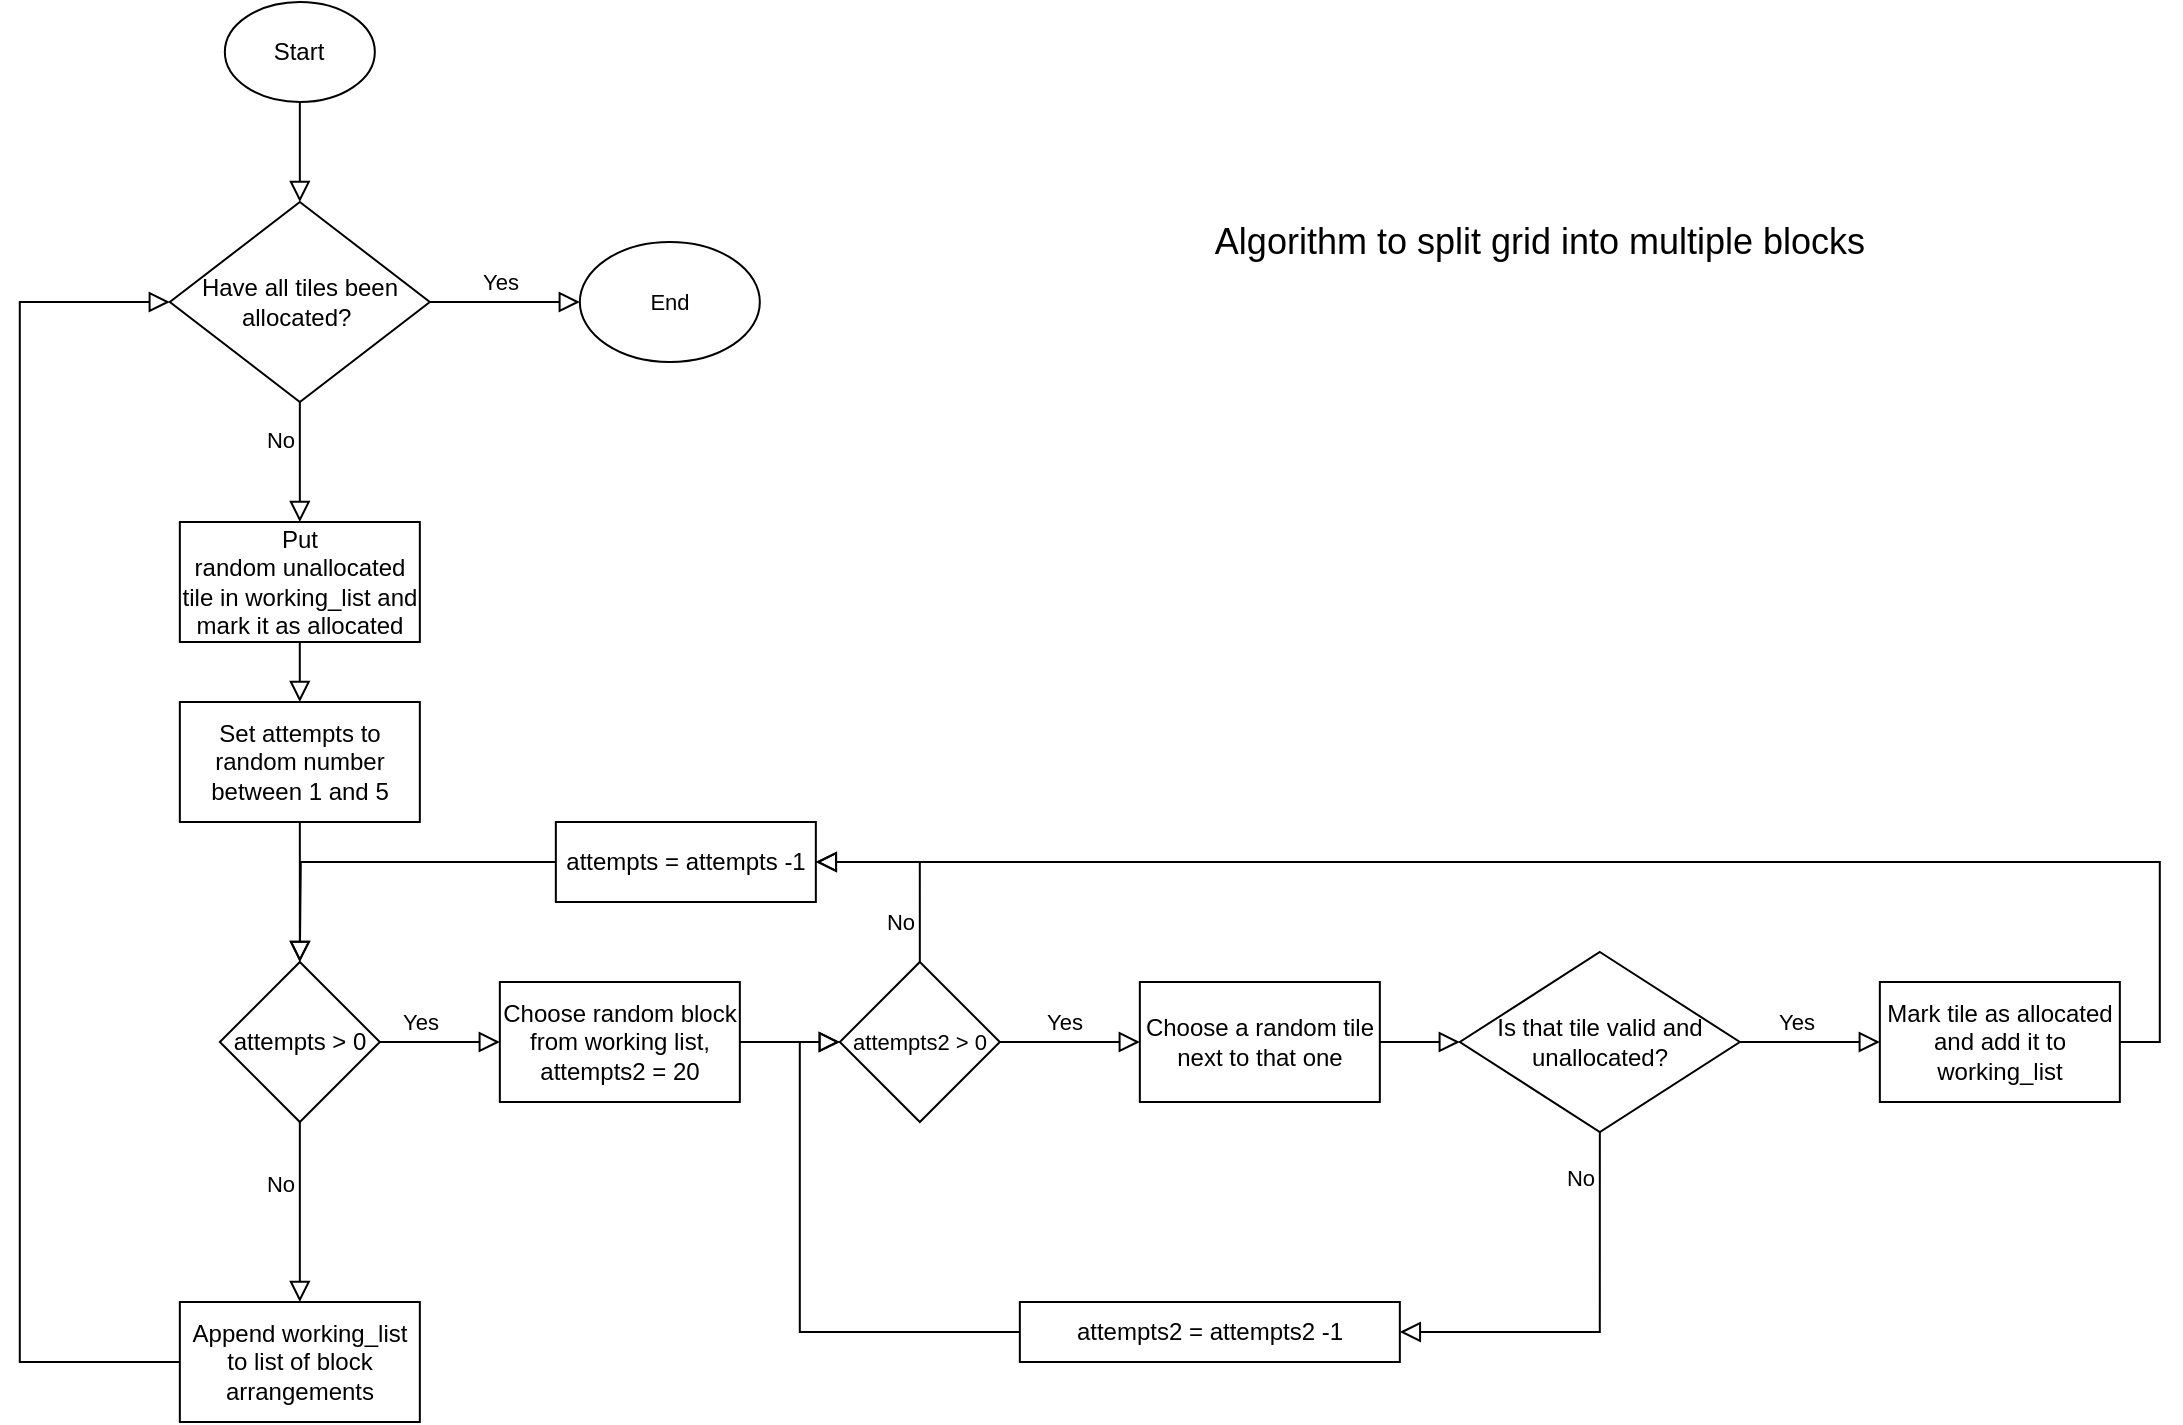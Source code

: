 <mxfile version="22.1.7" type="device">
  <diagram id="C5RBs43oDa-KdzZeNtuy" name="Page-1">
    <mxGraphModel dx="1793" dy="933" grid="1" gridSize="10" guides="1" tooltips="1" connect="1" arrows="1" fold="1" page="1" pageScale="1" pageWidth="1169" pageHeight="827" math="0" shadow="0">
      <root>
        <mxCell id="WIyWlLk6GJQsqaUBKTNV-0" />
        <mxCell id="WIyWlLk6GJQsqaUBKTNV-1" parent="WIyWlLk6GJQsqaUBKTNV-0" />
        <mxCell id="WIyWlLk6GJQsqaUBKTNV-2" value="" style="rounded=0;html=1;jettySize=auto;orthogonalLoop=1;fontSize=11;endArrow=block;endFill=0;endSize=8;strokeWidth=1;shadow=0;labelBackgroundColor=none;edgeStyle=orthogonalEdgeStyle;exitX=0.5;exitY=1;exitDx=0;exitDy=0;entryX=0.5;entryY=0;entryDx=0;entryDy=0;" parent="WIyWlLk6GJQsqaUBKTNV-1" source="OhfcnGThwX1pYeev4To1-0" target="OhfcnGThwX1pYeev4To1-2" edge="1">
          <mxGeometry relative="1" as="geometry">
            <mxPoint x="149.92" y="120" as="sourcePoint" />
            <mxPoint x="169.92" y="150" as="targetPoint" />
          </mxGeometry>
        </mxCell>
        <mxCell id="OhfcnGThwX1pYeev4To1-0" value="Start" style="ellipse;whiteSpace=wrap;html=1;" parent="WIyWlLk6GJQsqaUBKTNV-1" vertex="1">
          <mxGeometry x="112.42" y="50" width="75" height="50" as="geometry" />
        </mxCell>
        <mxCell id="OhfcnGThwX1pYeev4To1-4" style="edgeStyle=orthogonalEdgeStyle;rounded=0;orthogonalLoop=1;jettySize=auto;html=1;exitX=1;exitY=0.5;exitDx=0;exitDy=0;labelBackgroundColor=none;endArrow=block;endFill=0;endSize=8;strokeWidth=1;shadow=0;entryX=0;entryY=0.5;entryDx=0;entryDy=0;" parent="WIyWlLk6GJQsqaUBKTNV-1" source="OhfcnGThwX1pYeev4To1-2" target="OhfcnGThwX1pYeev4To1-7" edge="1">
          <mxGeometry relative="1" as="geometry">
            <mxPoint x="299.92" y="200.286" as="targetPoint" />
          </mxGeometry>
        </mxCell>
        <mxCell id="OhfcnGThwX1pYeev4To1-6" value="Yes" style="edgeLabel;html=1;align=center;verticalAlign=middle;resizable=0;points=[];fontSize=11;fontFamily=Helvetica;fontColor=default;" parent="OhfcnGThwX1pYeev4To1-4" vertex="1" connectable="0">
          <mxGeometry x="-0.241" y="-1" relative="1" as="geometry">
            <mxPoint x="6" y="-11" as="offset" />
          </mxGeometry>
        </mxCell>
        <mxCell id="OhfcnGThwX1pYeev4To1-9" value="" style="edgeStyle=orthogonalEdgeStyle;shape=connector;rounded=0;orthogonalLoop=1;jettySize=auto;html=1;shadow=0;labelBackgroundColor=none;strokeColor=default;strokeWidth=1;align=center;verticalAlign=middle;fontFamily=Helvetica;fontSize=11;fontColor=default;endArrow=block;endFill=0;endSize=8;" parent="WIyWlLk6GJQsqaUBKTNV-1" source="OhfcnGThwX1pYeev4To1-2" target="OhfcnGThwX1pYeev4To1-8" edge="1">
          <mxGeometry relative="1" as="geometry" />
        </mxCell>
        <mxCell id="OhfcnGThwX1pYeev4To1-20" value="No" style="edgeLabel;html=1;align=center;verticalAlign=middle;resizable=0;points=[];fontSize=11;fontFamily=Helvetica;fontColor=default;" parent="OhfcnGThwX1pYeev4To1-9" vertex="1" connectable="0">
          <mxGeometry x="-0.372" y="-2" relative="1" as="geometry">
            <mxPoint x="-8" as="offset" />
          </mxGeometry>
        </mxCell>
        <mxCell id="OhfcnGThwX1pYeev4To1-2" value="&lt;p style=&quot;line-height: 120%;&quot;&gt;&lt;span style=&quot;background-color: initial;&quot;&gt;Have all tiles been allocated?&amp;nbsp;&lt;/span&gt;&lt;br&gt;&lt;/p&gt;" style="rhombus;whiteSpace=wrap;html=1;" parent="WIyWlLk6GJQsqaUBKTNV-1" vertex="1">
          <mxGeometry x="84.92" y="150" width="130" height="100" as="geometry" />
        </mxCell>
        <mxCell id="OhfcnGThwX1pYeev4To1-7" value="End" style="ellipse;whiteSpace=wrap;html=1;fontFamily=Helvetica;fontSize=11;fontColor=default;" parent="WIyWlLk6GJQsqaUBKTNV-1" vertex="1">
          <mxGeometry x="289.92" y="170" width="90" height="60" as="geometry" />
        </mxCell>
        <mxCell id="OhfcnGThwX1pYeev4To1-11" value="" style="edgeStyle=orthogonalEdgeStyle;shape=connector;rounded=0;orthogonalLoop=1;jettySize=auto;html=1;shadow=0;labelBackgroundColor=none;strokeColor=default;strokeWidth=1;align=center;verticalAlign=middle;fontFamily=Helvetica;fontSize=11;fontColor=default;endArrow=block;endFill=0;endSize=8;" parent="WIyWlLk6GJQsqaUBKTNV-1" source="OhfcnGThwX1pYeev4To1-8" target="OhfcnGThwX1pYeev4To1-10" edge="1">
          <mxGeometry relative="1" as="geometry" />
        </mxCell>
        <mxCell id="OhfcnGThwX1pYeev4To1-8" value="Put random&amp;nbsp;unallocated tile in working_list and mark it as allocated" style="whiteSpace=wrap;html=1;" parent="WIyWlLk6GJQsqaUBKTNV-1" vertex="1">
          <mxGeometry x="89.92" y="310" width="120" height="60" as="geometry" />
        </mxCell>
        <mxCell id="OhfcnGThwX1pYeev4To1-13" value="" style="edgeStyle=orthogonalEdgeStyle;shape=connector;rounded=0;orthogonalLoop=1;jettySize=auto;html=1;shadow=0;labelBackgroundColor=none;strokeColor=default;strokeWidth=1;align=center;verticalAlign=middle;fontFamily=Helvetica;fontSize=11;fontColor=default;endArrow=block;endFill=0;endSize=8;" parent="WIyWlLk6GJQsqaUBKTNV-1" source="OhfcnGThwX1pYeev4To1-10" target="OhfcnGThwX1pYeev4To1-12" edge="1">
          <mxGeometry relative="1" as="geometry" />
        </mxCell>
        <mxCell id="OhfcnGThwX1pYeev4To1-10" value="Set attempts to random number between 1 and 5" style="whiteSpace=wrap;html=1;" parent="WIyWlLk6GJQsqaUBKTNV-1" vertex="1">
          <mxGeometry x="89.92" y="400" width="120" height="60" as="geometry" />
        </mxCell>
        <mxCell id="OhfcnGThwX1pYeev4To1-15" value="" style="edgeStyle=orthogonalEdgeStyle;shape=connector;rounded=0;orthogonalLoop=1;jettySize=auto;html=1;shadow=0;labelBackgroundColor=none;strokeColor=default;strokeWidth=1;align=center;verticalAlign=middle;fontFamily=Helvetica;fontSize=11;fontColor=default;endArrow=block;endFill=0;endSize=8;" parent="WIyWlLk6GJQsqaUBKTNV-1" source="OhfcnGThwX1pYeev4To1-12" target="OhfcnGThwX1pYeev4To1-14" edge="1">
          <mxGeometry relative="1" as="geometry" />
        </mxCell>
        <mxCell id="OhfcnGThwX1pYeev4To1-16" value="No" style="edgeLabel;html=1;align=center;verticalAlign=middle;resizable=0;points=[];fontSize=11;fontFamily=Helvetica;fontColor=default;" parent="OhfcnGThwX1pYeev4To1-15" vertex="1" connectable="0">
          <mxGeometry x="-0.314" y="-1" relative="1" as="geometry">
            <mxPoint x="-9" as="offset" />
          </mxGeometry>
        </mxCell>
        <mxCell id="OhfcnGThwX1pYeev4To1-22" value="" style="edgeStyle=orthogonalEdgeStyle;shape=connector;rounded=0;orthogonalLoop=1;jettySize=auto;html=1;shadow=0;labelBackgroundColor=none;strokeColor=default;strokeWidth=1;align=center;verticalAlign=middle;fontFamily=Helvetica;fontSize=11;fontColor=default;endArrow=block;endFill=0;endSize=8;" parent="WIyWlLk6GJQsqaUBKTNV-1" source="OhfcnGThwX1pYeev4To1-12" target="OhfcnGThwX1pYeev4To1-21" edge="1">
          <mxGeometry relative="1" as="geometry" />
        </mxCell>
        <mxCell id="OhfcnGThwX1pYeev4To1-23" value="Yes" style="edgeLabel;html=1;align=center;verticalAlign=middle;resizable=0;points=[];fontSize=11;fontFamily=Helvetica;fontColor=default;" parent="OhfcnGThwX1pYeev4To1-22" vertex="1" connectable="0">
          <mxGeometry x="-0.361" y="2" relative="1" as="geometry">
            <mxPoint x="1" y="-8" as="offset" />
          </mxGeometry>
        </mxCell>
        <mxCell id="OhfcnGThwX1pYeev4To1-12" value="attempts &amp;gt; 0" style="rhombus;whiteSpace=wrap;html=1;" parent="WIyWlLk6GJQsqaUBKTNV-1" vertex="1">
          <mxGeometry x="109.92" y="530" width="80" height="80" as="geometry" />
        </mxCell>
        <mxCell id="OhfcnGThwX1pYeev4To1-19" style="edgeStyle=orthogonalEdgeStyle;shape=connector;rounded=0;orthogonalLoop=1;jettySize=auto;html=1;shadow=0;labelBackgroundColor=none;strokeColor=default;strokeWidth=1;align=center;verticalAlign=middle;fontFamily=Helvetica;fontSize=11;fontColor=default;endArrow=block;endFill=0;endSize=8;entryX=0;entryY=0.5;entryDx=0;entryDy=0;" parent="WIyWlLk6GJQsqaUBKTNV-1" source="OhfcnGThwX1pYeev4To1-14" target="OhfcnGThwX1pYeev4To1-2" edge="1">
          <mxGeometry relative="1" as="geometry">
            <mxPoint x="59.92" y="200" as="targetPoint" />
            <Array as="points">
              <mxPoint x="9.92" y="730" />
              <mxPoint x="9.92" y="200" />
            </Array>
          </mxGeometry>
        </mxCell>
        <mxCell id="OhfcnGThwX1pYeev4To1-14" value="Append working_list to list of block arrangements" style="whiteSpace=wrap;html=1;" parent="WIyWlLk6GJQsqaUBKTNV-1" vertex="1">
          <mxGeometry x="89.92" y="700" width="120" height="60" as="geometry" />
        </mxCell>
        <mxCell id="OhfcnGThwX1pYeev4To1-26" value="" style="edgeStyle=orthogonalEdgeStyle;shape=connector;rounded=0;orthogonalLoop=1;jettySize=auto;html=1;shadow=0;labelBackgroundColor=none;strokeColor=default;strokeWidth=1;align=center;verticalAlign=middle;fontFamily=Helvetica;fontSize=11;fontColor=default;endArrow=block;endFill=0;endSize=8;exitX=1;exitY=0.5;exitDx=0;exitDy=0;" parent="WIyWlLk6GJQsqaUBKTNV-1" source="OhfcnGThwX1pYeev4To1-41" target="OhfcnGThwX1pYeev4To1-25" edge="1">
          <mxGeometry relative="1" as="geometry">
            <mxPoint x="569.92" y="570" as="sourcePoint" />
          </mxGeometry>
        </mxCell>
        <mxCell id="OhfcnGThwX1pYeev4To1-42" value="Yes" style="edgeLabel;html=1;align=center;verticalAlign=middle;resizable=0;points=[];fontSize=11;fontFamily=Helvetica;fontColor=default;" parent="OhfcnGThwX1pYeev4To1-26" vertex="1" connectable="0">
          <mxGeometry x="-0.089" y="3" relative="1" as="geometry">
            <mxPoint y="-7" as="offset" />
          </mxGeometry>
        </mxCell>
        <mxCell id="OhfcnGThwX1pYeev4To1-40" value="" style="edgeStyle=orthogonalEdgeStyle;shape=connector;rounded=0;orthogonalLoop=1;jettySize=auto;html=1;shadow=0;labelBackgroundColor=none;strokeColor=default;strokeWidth=1;align=center;verticalAlign=middle;fontFamily=Helvetica;fontSize=11;fontColor=default;endArrow=block;endFill=0;endSize=8;entryX=0;entryY=0.5;entryDx=0;entryDy=0;" parent="WIyWlLk6GJQsqaUBKTNV-1" source="OhfcnGThwX1pYeev4To1-21" target="OhfcnGThwX1pYeev4To1-41" edge="1">
          <mxGeometry relative="1" as="geometry">
            <mxPoint x="449.92" y="570" as="targetPoint" />
          </mxGeometry>
        </mxCell>
        <mxCell id="OhfcnGThwX1pYeev4To1-21" value="Choose random block from working list, attempts2 = 20" style="whiteSpace=wrap;html=1;" parent="WIyWlLk6GJQsqaUBKTNV-1" vertex="1">
          <mxGeometry x="249.92" y="540" width="120" height="60" as="geometry" />
        </mxCell>
        <mxCell id="OhfcnGThwX1pYeev4To1-28" value="" style="edgeStyle=orthogonalEdgeStyle;shape=connector;rounded=0;orthogonalLoop=1;jettySize=auto;html=1;shadow=0;labelBackgroundColor=none;strokeColor=default;strokeWidth=1;align=center;verticalAlign=middle;fontFamily=Helvetica;fontSize=11;fontColor=default;endArrow=block;endFill=0;endSize=8;" parent="WIyWlLk6GJQsqaUBKTNV-1" source="OhfcnGThwX1pYeev4To1-25" target="OhfcnGThwX1pYeev4To1-27" edge="1">
          <mxGeometry relative="1" as="geometry" />
        </mxCell>
        <mxCell id="OhfcnGThwX1pYeev4To1-25" value="Choose a random tile next to that one" style="whiteSpace=wrap;html=1;" parent="WIyWlLk6GJQsqaUBKTNV-1" vertex="1">
          <mxGeometry x="569.92" y="540" width="120" height="60" as="geometry" />
        </mxCell>
        <mxCell id="OhfcnGThwX1pYeev4To1-30" value="" style="edgeStyle=orthogonalEdgeStyle;shape=connector;rounded=0;orthogonalLoop=1;jettySize=auto;html=1;shadow=0;labelBackgroundColor=none;strokeColor=default;strokeWidth=1;align=center;verticalAlign=middle;fontFamily=Helvetica;fontSize=11;fontColor=default;endArrow=block;endFill=0;endSize=8;" parent="WIyWlLk6GJQsqaUBKTNV-1" source="OhfcnGThwX1pYeev4To1-27" target="OhfcnGThwX1pYeev4To1-29" edge="1">
          <mxGeometry relative="1" as="geometry" />
        </mxCell>
        <mxCell id="OhfcnGThwX1pYeev4To1-31" value="Yes" style="edgeLabel;html=1;align=center;verticalAlign=middle;resizable=0;points=[];fontSize=11;fontFamily=Helvetica;fontColor=default;" parent="OhfcnGThwX1pYeev4To1-30" vertex="1" connectable="0">
          <mxGeometry x="-0.204" y="3" relative="1" as="geometry">
            <mxPoint y="-7" as="offset" />
          </mxGeometry>
        </mxCell>
        <mxCell id="OhfcnGThwX1pYeev4To1-44" value="" style="edgeStyle=orthogonalEdgeStyle;shape=connector;rounded=0;orthogonalLoop=1;jettySize=auto;html=1;shadow=0;labelBackgroundColor=none;strokeColor=default;strokeWidth=1;align=center;verticalAlign=middle;fontFamily=Helvetica;fontSize=11;fontColor=default;endArrow=block;endFill=0;endSize=8;entryX=1;entryY=0.5;entryDx=0;entryDy=0;exitX=0.5;exitY=1;exitDx=0;exitDy=0;" parent="WIyWlLk6GJQsqaUBKTNV-1" source="OhfcnGThwX1pYeev4To1-27" target="OhfcnGThwX1pYeev4To1-43" edge="1">
          <mxGeometry relative="1" as="geometry" />
        </mxCell>
        <mxCell id="OhfcnGThwX1pYeev4To1-45" value="No" style="edgeLabel;html=1;align=center;verticalAlign=middle;resizable=0;points=[];fontSize=11;fontFamily=Helvetica;fontColor=default;" parent="OhfcnGThwX1pYeev4To1-44" vertex="1" connectable="0">
          <mxGeometry x="-0.496" y="2" relative="1" as="geometry">
            <mxPoint x="-12" y="-28" as="offset" />
          </mxGeometry>
        </mxCell>
        <mxCell id="OhfcnGThwX1pYeev4To1-27" value="Is that tile valid and unallocated?" style="rhombus;whiteSpace=wrap;html=1;" parent="WIyWlLk6GJQsqaUBKTNV-1" vertex="1">
          <mxGeometry x="729.92" y="525" width="140" height="90" as="geometry" />
        </mxCell>
        <mxCell id="OhfcnGThwX1pYeev4To1-33" value="" style="edgeStyle=orthogonalEdgeStyle;shape=connector;rounded=0;orthogonalLoop=1;jettySize=auto;html=1;shadow=0;labelBackgroundColor=none;strokeColor=default;strokeWidth=1;align=center;verticalAlign=middle;fontFamily=Helvetica;fontSize=11;fontColor=default;endArrow=block;endFill=0;endSize=8;entryX=1;entryY=0.5;entryDx=0;entryDy=0;exitX=1;exitY=0.5;exitDx=0;exitDy=0;" parent="WIyWlLk6GJQsqaUBKTNV-1" source="OhfcnGThwX1pYeev4To1-29" target="OhfcnGThwX1pYeev4To1-32" edge="1">
          <mxGeometry relative="1" as="geometry" />
        </mxCell>
        <mxCell id="OhfcnGThwX1pYeev4To1-29" value="Mark tile as allocated and add it to working_list" style="whiteSpace=wrap;html=1;" parent="WIyWlLk6GJQsqaUBKTNV-1" vertex="1">
          <mxGeometry x="939.92" y="540" width="120" height="60" as="geometry" />
        </mxCell>
        <mxCell id="OhfcnGThwX1pYeev4To1-35" style="edgeStyle=orthogonalEdgeStyle;shape=connector;rounded=0;orthogonalLoop=1;jettySize=auto;html=1;exitX=0;exitY=0.5;exitDx=0;exitDy=0;shadow=0;labelBackgroundColor=none;strokeColor=default;strokeWidth=1;align=center;verticalAlign=middle;fontFamily=Helvetica;fontSize=11;fontColor=default;endArrow=block;endFill=0;endSize=8;" parent="WIyWlLk6GJQsqaUBKTNV-1" source="OhfcnGThwX1pYeev4To1-32" edge="1">
          <mxGeometry relative="1" as="geometry">
            <mxPoint x="149.92" y="530" as="targetPoint" />
          </mxGeometry>
        </mxCell>
        <mxCell id="OhfcnGThwX1pYeev4To1-32" value="attempts = attempts -1" style="whiteSpace=wrap;html=1;" parent="WIyWlLk6GJQsqaUBKTNV-1" vertex="1">
          <mxGeometry x="277.92" y="460" width="130" height="40" as="geometry" />
        </mxCell>
        <mxCell id="OhfcnGThwX1pYeev4To1-47" style="edgeStyle=orthogonalEdgeStyle;shape=connector;rounded=0;orthogonalLoop=1;jettySize=auto;html=1;exitX=0.5;exitY=0;exitDx=0;exitDy=0;entryX=1;entryY=0.5;entryDx=0;entryDy=0;shadow=0;labelBackgroundColor=none;strokeColor=default;strokeWidth=1;align=center;verticalAlign=middle;fontFamily=Helvetica;fontSize=11;fontColor=default;endArrow=block;endFill=0;endSize=8;" parent="WIyWlLk6GJQsqaUBKTNV-1" source="OhfcnGThwX1pYeev4To1-41" target="OhfcnGThwX1pYeev4To1-32" edge="1">
          <mxGeometry relative="1" as="geometry" />
        </mxCell>
        <mxCell id="OhfcnGThwX1pYeev4To1-48" value="No" style="edgeLabel;html=1;align=center;verticalAlign=middle;resizable=0;points=[];fontSize=11;fontFamily=Helvetica;fontColor=default;" parent="OhfcnGThwX1pYeev4To1-47" vertex="1" connectable="0">
          <mxGeometry x="-0.464" y="3" relative="1" as="geometry">
            <mxPoint x="-7" y="7" as="offset" />
          </mxGeometry>
        </mxCell>
        <mxCell id="OhfcnGThwX1pYeev4To1-41" value="attempts2 &amp;gt; 0" style="rhombus;whiteSpace=wrap;html=1;fontFamily=Helvetica;fontSize=11;fontColor=default;" parent="WIyWlLk6GJQsqaUBKTNV-1" vertex="1">
          <mxGeometry x="419.92" y="530" width="80" height="80" as="geometry" />
        </mxCell>
        <mxCell id="OhfcnGThwX1pYeev4To1-46" style="edgeStyle=orthogonalEdgeStyle;shape=connector;rounded=0;orthogonalLoop=1;jettySize=auto;html=1;exitX=0;exitY=0.5;exitDx=0;exitDy=0;entryX=0;entryY=0.5;entryDx=0;entryDy=0;shadow=0;labelBackgroundColor=none;strokeColor=default;strokeWidth=1;align=center;verticalAlign=middle;fontFamily=Helvetica;fontSize=11;fontColor=default;endArrow=block;endFill=0;endSize=8;" parent="WIyWlLk6GJQsqaUBKTNV-1" source="OhfcnGThwX1pYeev4To1-43" target="OhfcnGThwX1pYeev4To1-41" edge="1">
          <mxGeometry relative="1" as="geometry" />
        </mxCell>
        <mxCell id="OhfcnGThwX1pYeev4To1-43" value="attempts2 = attempts2 -1" style="whiteSpace=wrap;html=1;" parent="WIyWlLk6GJQsqaUBKTNV-1" vertex="1">
          <mxGeometry x="509.92" y="700" width="190" height="30" as="geometry" />
        </mxCell>
        <mxCell id="OhfcnGThwX1pYeev4To1-50" value="&lt;font style=&quot;font-size: 18px;&quot;&gt;Algorithm to split grid into multiple blocks&lt;/font&gt;" style="text;html=1;strokeColor=none;fillColor=none;align=center;verticalAlign=middle;whiteSpace=wrap;rounded=0;fontSize=11;fontFamily=Helvetica;fontColor=default;" parent="WIyWlLk6GJQsqaUBKTNV-1" vertex="1">
          <mxGeometry x="569.92" y="80" width="400" height="180" as="geometry" />
        </mxCell>
      </root>
    </mxGraphModel>
  </diagram>
</mxfile>
